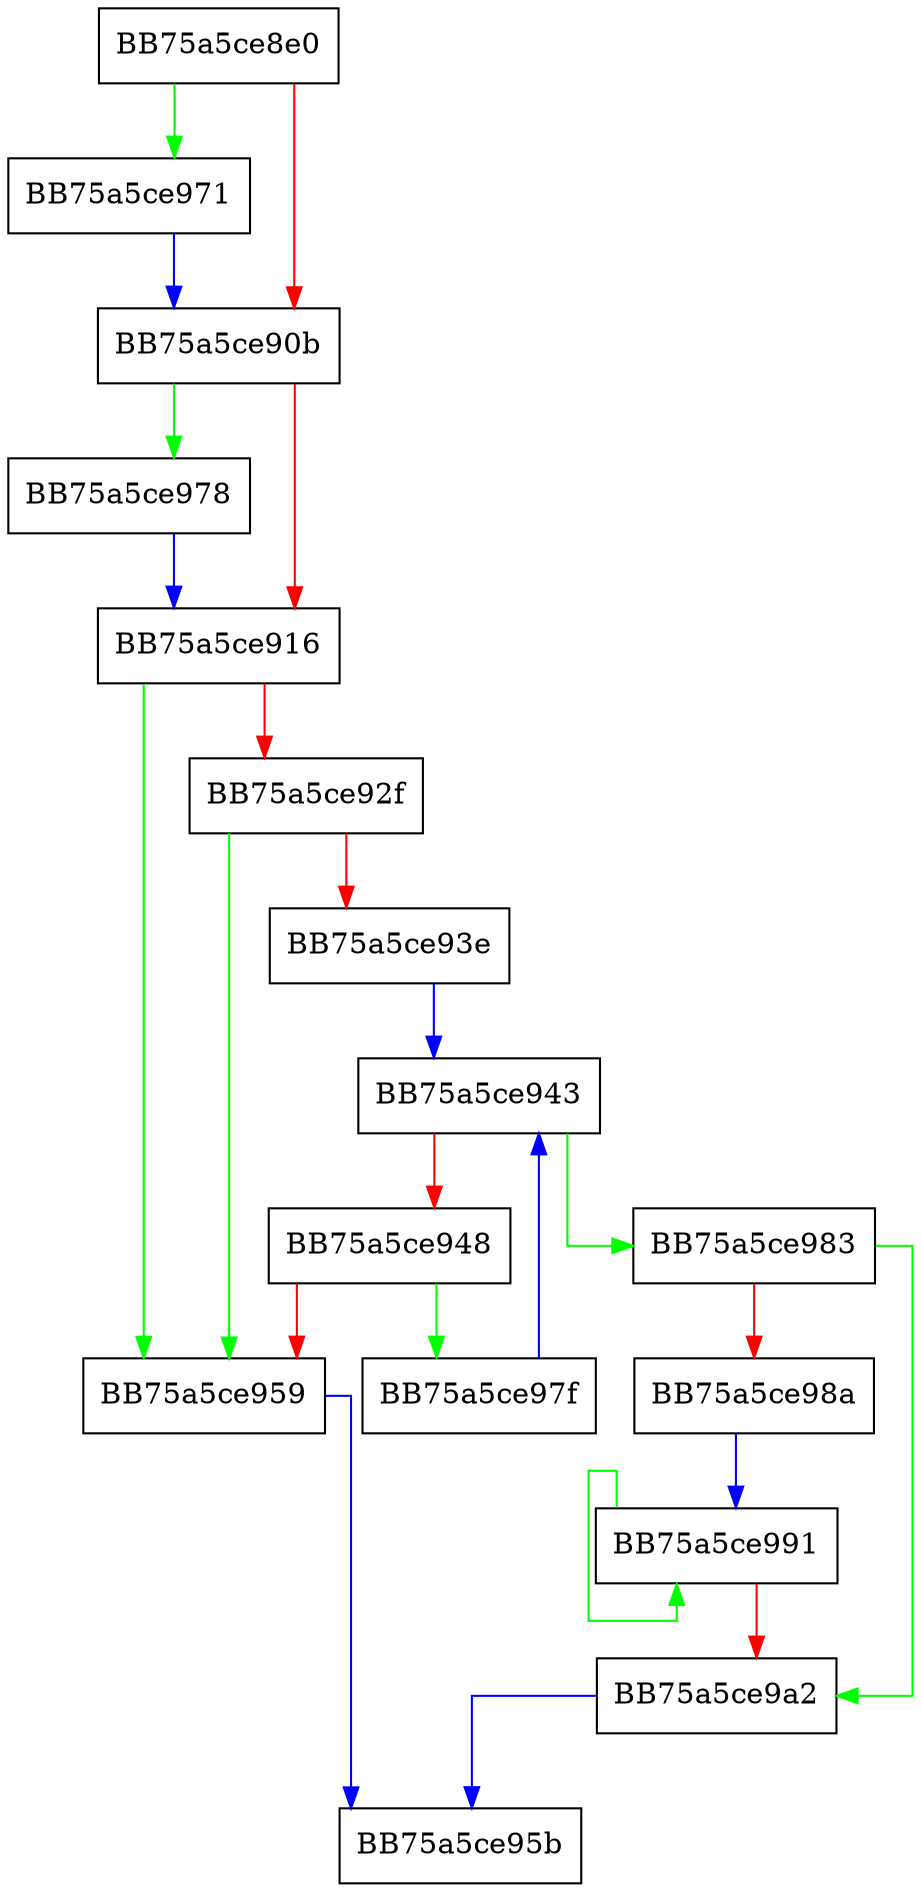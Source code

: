 digraph xray_probe_add8 {
  node [shape="box"];
  graph [splines=ortho];
  BB75a5ce8e0 -> BB75a5ce971 [color="green"];
  BB75a5ce8e0 -> BB75a5ce90b [color="red"];
  BB75a5ce90b -> BB75a5ce978 [color="green"];
  BB75a5ce90b -> BB75a5ce916 [color="red"];
  BB75a5ce916 -> BB75a5ce959 [color="green"];
  BB75a5ce916 -> BB75a5ce92f [color="red"];
  BB75a5ce92f -> BB75a5ce959 [color="green"];
  BB75a5ce92f -> BB75a5ce93e [color="red"];
  BB75a5ce93e -> BB75a5ce943 [color="blue"];
  BB75a5ce943 -> BB75a5ce983 [color="green"];
  BB75a5ce943 -> BB75a5ce948 [color="red"];
  BB75a5ce948 -> BB75a5ce97f [color="green"];
  BB75a5ce948 -> BB75a5ce959 [color="red"];
  BB75a5ce959 -> BB75a5ce95b [color="blue"];
  BB75a5ce971 -> BB75a5ce90b [color="blue"];
  BB75a5ce978 -> BB75a5ce916 [color="blue"];
  BB75a5ce97f -> BB75a5ce943 [color="blue"];
  BB75a5ce983 -> BB75a5ce9a2 [color="green"];
  BB75a5ce983 -> BB75a5ce98a [color="red"];
  BB75a5ce98a -> BB75a5ce991 [color="blue"];
  BB75a5ce991 -> BB75a5ce991 [color="green"];
  BB75a5ce991 -> BB75a5ce9a2 [color="red"];
  BB75a5ce9a2 -> BB75a5ce95b [color="blue"];
}